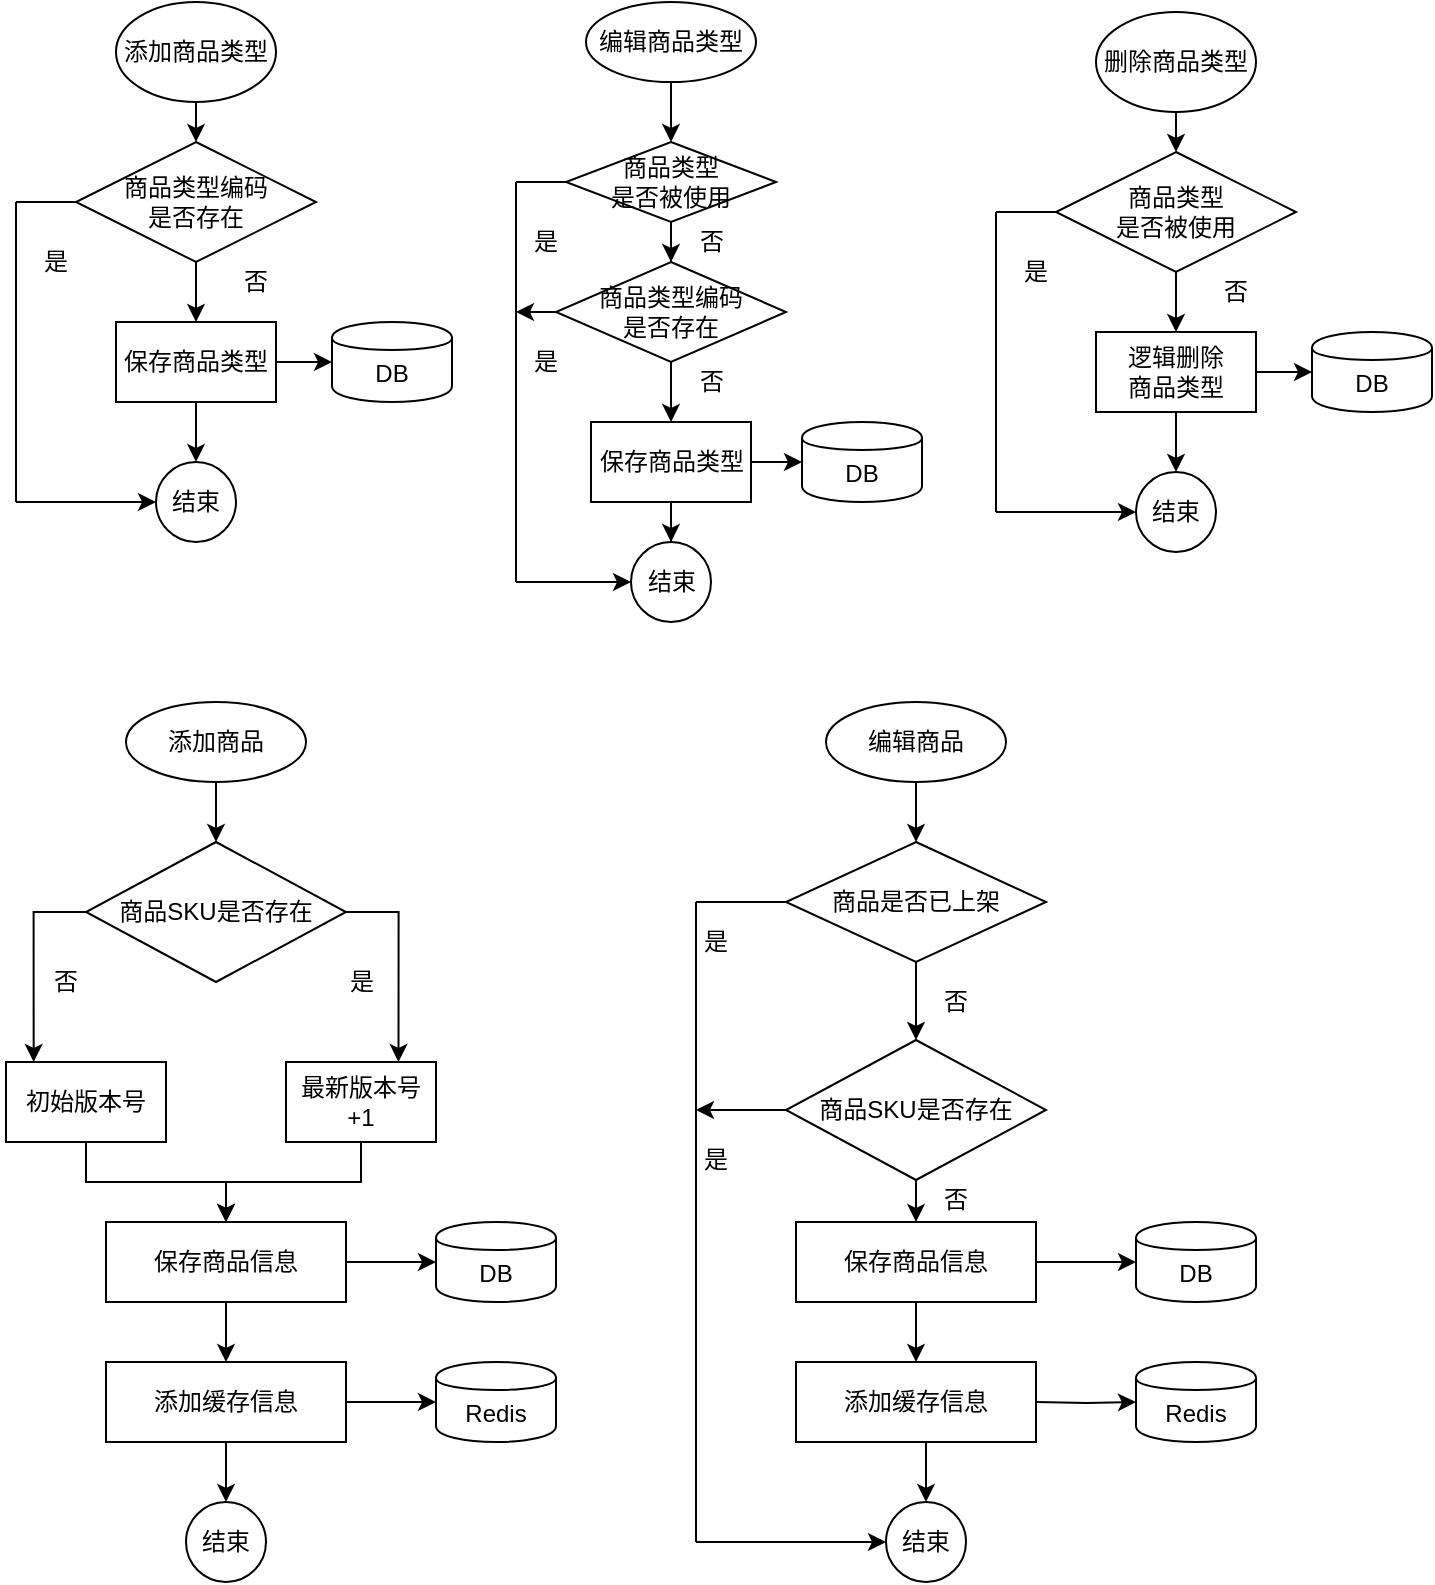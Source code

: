 <mxfile version="12.4.3" type="github" pages="1">
  <diagram id="3cYB_InZ-CpuRBHMG3al" name="Page-1">
    <mxGraphModel dx="868" dy="487" grid="1" gridSize="10" guides="1" tooltips="1" connect="1" arrows="1" fold="1" page="1" pageScale="1" pageWidth="827" pageHeight="1169" math="0" shadow="0">
      <root>
        <mxCell id="0"/>
        <mxCell id="1" parent="0"/>
        <mxCell id="PQt3_hAn9UpPP6wbzQMd-16" style="edgeStyle=orthogonalEdgeStyle;rounded=0;orthogonalLoop=1;jettySize=auto;html=1;entryX=0.5;entryY=0;entryDx=0;entryDy=0;" edge="1" parent="1" source="PQt3_hAn9UpPP6wbzQMd-3" target="PQt3_hAn9UpPP6wbzQMd-7">
          <mxGeometry relative="1" as="geometry"/>
        </mxCell>
        <mxCell id="PQt3_hAn9UpPP6wbzQMd-3" value="初始版本号" style="rounded=0;whiteSpace=wrap;html=1;" vertex="1" parent="1">
          <mxGeometry x="15" y="560" width="80" height="40" as="geometry"/>
        </mxCell>
        <mxCell id="PQt3_hAn9UpPP6wbzQMd-11" style="edgeStyle=orthogonalEdgeStyle;rounded=0;orthogonalLoop=1;jettySize=auto;html=1;exitX=0.5;exitY=1;exitDx=0;exitDy=0;entryX=0.5;entryY=0;entryDx=0;entryDy=0;" edge="1" parent="1" target="PQt3_hAn9UpPP6wbzQMd-5">
          <mxGeometry relative="1" as="geometry">
            <mxPoint x="120" y="420" as="sourcePoint"/>
          </mxGeometry>
        </mxCell>
        <mxCell id="PQt3_hAn9UpPP6wbzQMd-4" value="添加商品" style="ellipse;whiteSpace=wrap;html=1;" vertex="1" parent="1">
          <mxGeometry x="75" y="380" width="90" height="40" as="geometry"/>
        </mxCell>
        <mxCell id="PQt3_hAn9UpPP6wbzQMd-14" style="edgeStyle=orthogonalEdgeStyle;rounded=0;orthogonalLoop=1;jettySize=auto;html=1;exitX=0;exitY=0.5;exitDx=0;exitDy=0;entryX=0.173;entryY=0;entryDx=0;entryDy=0;entryPerimeter=0;" edge="1" parent="1" source="PQt3_hAn9UpPP6wbzQMd-5" target="PQt3_hAn9UpPP6wbzQMd-3">
          <mxGeometry relative="1" as="geometry"/>
        </mxCell>
        <mxCell id="PQt3_hAn9UpPP6wbzQMd-15" style="edgeStyle=orthogonalEdgeStyle;rounded=0;orthogonalLoop=1;jettySize=auto;html=1;exitX=1;exitY=0.5;exitDx=0;exitDy=0;entryX=0.75;entryY=0;entryDx=0;entryDy=0;" edge="1" parent="1" source="PQt3_hAn9UpPP6wbzQMd-5" target="PQt3_hAn9UpPP6wbzQMd-6">
          <mxGeometry relative="1" as="geometry"/>
        </mxCell>
        <mxCell id="PQt3_hAn9UpPP6wbzQMd-5" value="商品SKU是否存在" style="rhombus;whiteSpace=wrap;html=1;" vertex="1" parent="1">
          <mxGeometry x="55" y="450" width="130" height="70" as="geometry"/>
        </mxCell>
        <mxCell id="PQt3_hAn9UpPP6wbzQMd-17" style="edgeStyle=orthogonalEdgeStyle;rounded=0;orthogonalLoop=1;jettySize=auto;html=1;entryX=0.5;entryY=0;entryDx=0;entryDy=0;" edge="1" parent="1" source="PQt3_hAn9UpPP6wbzQMd-6" target="PQt3_hAn9UpPP6wbzQMd-7">
          <mxGeometry relative="1" as="geometry"/>
        </mxCell>
        <mxCell id="PQt3_hAn9UpPP6wbzQMd-6" value="最新版本号+1" style="rounded=0;whiteSpace=wrap;html=1;" vertex="1" parent="1">
          <mxGeometry x="155" y="560" width="75" height="40" as="geometry"/>
        </mxCell>
        <mxCell id="PQt3_hAn9UpPP6wbzQMd-20" style="edgeStyle=orthogonalEdgeStyle;rounded=0;orthogonalLoop=1;jettySize=auto;html=1;entryX=0;entryY=0.5;entryDx=0;entryDy=0;" edge="1" parent="1" source="PQt3_hAn9UpPP6wbzQMd-7" target="PQt3_hAn9UpPP6wbzQMd-18">
          <mxGeometry relative="1" as="geometry"/>
        </mxCell>
        <mxCell id="PQt3_hAn9UpPP6wbzQMd-22" style="edgeStyle=orthogonalEdgeStyle;rounded=0;orthogonalLoop=1;jettySize=auto;html=1;entryX=0.5;entryY=0;entryDx=0;entryDy=0;" edge="1" parent="1" source="PQt3_hAn9UpPP6wbzQMd-7" target="PQt3_hAn9UpPP6wbzQMd-8">
          <mxGeometry relative="1" as="geometry"/>
        </mxCell>
        <mxCell id="PQt3_hAn9UpPP6wbzQMd-7" value="保存商品信息" style="rounded=0;whiteSpace=wrap;html=1;" vertex="1" parent="1">
          <mxGeometry x="65" y="640" width="120" height="40" as="geometry"/>
        </mxCell>
        <mxCell id="PQt3_hAn9UpPP6wbzQMd-21" style="edgeStyle=orthogonalEdgeStyle;rounded=0;orthogonalLoop=1;jettySize=auto;html=1;entryX=0;entryY=0.5;entryDx=0;entryDy=0;" edge="1" parent="1" source="PQt3_hAn9UpPP6wbzQMd-8" target="PQt3_hAn9UpPP6wbzQMd-19">
          <mxGeometry relative="1" as="geometry"/>
        </mxCell>
        <mxCell id="PQt3_hAn9UpPP6wbzQMd-23" style="edgeStyle=orthogonalEdgeStyle;rounded=0;orthogonalLoop=1;jettySize=auto;html=1;entryX=0.5;entryY=0;entryDx=0;entryDy=0;" edge="1" parent="1" source="PQt3_hAn9UpPP6wbzQMd-8" target="PQt3_hAn9UpPP6wbzQMd-9">
          <mxGeometry relative="1" as="geometry"/>
        </mxCell>
        <mxCell id="PQt3_hAn9UpPP6wbzQMd-8" value="添加缓存信息" style="rounded=0;whiteSpace=wrap;html=1;" vertex="1" parent="1">
          <mxGeometry x="65" y="710" width="120" height="40" as="geometry"/>
        </mxCell>
        <mxCell id="PQt3_hAn9UpPP6wbzQMd-9" value="结束" style="ellipse;whiteSpace=wrap;html=1;aspect=fixed;" vertex="1" parent="1">
          <mxGeometry x="105" y="780" width="40" height="40" as="geometry"/>
        </mxCell>
        <mxCell id="PQt3_hAn9UpPP6wbzQMd-18" value="DB" style="shape=cylinder;whiteSpace=wrap;html=1;boundedLbl=1;backgroundOutline=1;" vertex="1" parent="1">
          <mxGeometry x="230" y="640" width="60" height="40" as="geometry"/>
        </mxCell>
        <mxCell id="PQt3_hAn9UpPP6wbzQMd-19" value="Redis" style="shape=cylinder;whiteSpace=wrap;html=1;boundedLbl=1;backgroundOutline=1;" vertex="1" parent="1">
          <mxGeometry x="230" y="710" width="60" height="40" as="geometry"/>
        </mxCell>
        <mxCell id="PQt3_hAn9UpPP6wbzQMd-38" style="edgeStyle=orthogonalEdgeStyle;rounded=0;orthogonalLoop=1;jettySize=auto;html=1;exitX=0.5;exitY=1;exitDx=0;exitDy=0;entryX=0.5;entryY=0;entryDx=0;entryDy=0;" edge="1" parent="1" source="PQt3_hAn9UpPP6wbzQMd-24" target="PQt3_hAn9UpPP6wbzQMd-25">
          <mxGeometry relative="1" as="geometry"/>
        </mxCell>
        <mxCell id="PQt3_hAn9UpPP6wbzQMd-24" value="添加商品类型" style="ellipse;whiteSpace=wrap;html=1;" vertex="1" parent="1">
          <mxGeometry x="70" y="30" width="80" height="50" as="geometry"/>
        </mxCell>
        <mxCell id="PQt3_hAn9UpPP6wbzQMd-39" style="edgeStyle=orthogonalEdgeStyle;rounded=0;orthogonalLoop=1;jettySize=auto;html=1;entryX=0.5;entryY=0;entryDx=0;entryDy=0;" edge="1" parent="1" source="PQt3_hAn9UpPP6wbzQMd-25" target="PQt3_hAn9UpPP6wbzQMd-28">
          <mxGeometry relative="1" as="geometry"/>
        </mxCell>
        <mxCell id="PQt3_hAn9UpPP6wbzQMd-25" value="商品类型编码&lt;br&gt;是否存在" style="rhombus;whiteSpace=wrap;html=1;" vertex="1" parent="1">
          <mxGeometry x="50" y="100" width="120" height="60" as="geometry"/>
        </mxCell>
        <mxCell id="PQt3_hAn9UpPP6wbzQMd-26" value="否" style="text;html=1;strokeColor=none;fillColor=none;align=center;verticalAlign=middle;whiteSpace=wrap;rounded=0;" vertex="1" parent="1">
          <mxGeometry x="25" y="510" width="40" height="20" as="geometry"/>
        </mxCell>
        <mxCell id="PQt3_hAn9UpPP6wbzQMd-27" value="是" style="text;html=1;strokeColor=none;fillColor=none;align=center;verticalAlign=middle;whiteSpace=wrap;rounded=0;" vertex="1" parent="1">
          <mxGeometry x="173" y="510" width="40" height="20" as="geometry"/>
        </mxCell>
        <mxCell id="PQt3_hAn9UpPP6wbzQMd-40" style="edgeStyle=orthogonalEdgeStyle;rounded=0;orthogonalLoop=1;jettySize=auto;html=1;entryX=0.5;entryY=0;entryDx=0;entryDy=0;" edge="1" parent="1" source="PQt3_hAn9UpPP6wbzQMd-28" target="PQt3_hAn9UpPP6wbzQMd-30">
          <mxGeometry relative="1" as="geometry"/>
        </mxCell>
        <mxCell id="PQt3_hAn9UpPP6wbzQMd-50" style="edgeStyle=orthogonalEdgeStyle;rounded=0;orthogonalLoop=1;jettySize=auto;html=1;entryX=0;entryY=0.5;entryDx=0;entryDy=0;" edge="1" parent="1" source="PQt3_hAn9UpPP6wbzQMd-28" target="PQt3_hAn9UpPP6wbzQMd-29">
          <mxGeometry relative="1" as="geometry"/>
        </mxCell>
        <mxCell id="PQt3_hAn9UpPP6wbzQMd-28" value="保存商品类型" style="rounded=0;whiteSpace=wrap;html=1;" vertex="1" parent="1">
          <mxGeometry x="70" y="190" width="80" height="40" as="geometry"/>
        </mxCell>
        <mxCell id="PQt3_hAn9UpPP6wbzQMd-29" value="DB" style="shape=cylinder;whiteSpace=wrap;html=1;boundedLbl=1;backgroundOutline=1;" vertex="1" parent="1">
          <mxGeometry x="178" y="190" width="60" height="40" as="geometry"/>
        </mxCell>
        <mxCell id="PQt3_hAn9UpPP6wbzQMd-30" value="结束" style="ellipse;whiteSpace=wrap;html=1;aspect=fixed;" vertex="1" parent="1">
          <mxGeometry x="90" y="260" width="40" height="40" as="geometry"/>
        </mxCell>
        <mxCell id="PQt3_hAn9UpPP6wbzQMd-58" style="edgeStyle=orthogonalEdgeStyle;rounded=0;orthogonalLoop=1;jettySize=auto;html=1;entryX=0.5;entryY=0;entryDx=0;entryDy=0;" edge="1" parent="1" source="PQt3_hAn9UpPP6wbzQMd-31" target="PQt3_hAn9UpPP6wbzQMd-32">
          <mxGeometry relative="1" as="geometry"/>
        </mxCell>
        <mxCell id="PQt3_hAn9UpPP6wbzQMd-31" value="编辑商品类型" style="ellipse;whiteSpace=wrap;html=1;" vertex="1" parent="1">
          <mxGeometry x="305" y="30" width="85" height="40" as="geometry"/>
        </mxCell>
        <mxCell id="PQt3_hAn9UpPP6wbzQMd-59" style="edgeStyle=orthogonalEdgeStyle;rounded=0;orthogonalLoop=1;jettySize=auto;html=1;" edge="1" parent="1" source="PQt3_hAn9UpPP6wbzQMd-32" target="PQt3_hAn9UpPP6wbzQMd-51">
          <mxGeometry relative="1" as="geometry"/>
        </mxCell>
        <mxCell id="PQt3_hAn9UpPP6wbzQMd-32" value="商品类型&lt;br&gt;是否被使用" style="rhombus;whiteSpace=wrap;html=1;" vertex="1" parent="1">
          <mxGeometry x="295" y="100" width="105" height="40" as="geometry"/>
        </mxCell>
        <mxCell id="PQt3_hAn9UpPP6wbzQMd-42" value="" style="endArrow=none;html=1;" edge="1" parent="1">
          <mxGeometry width="50" height="50" relative="1" as="geometry">
            <mxPoint x="20" y="130" as="sourcePoint"/>
            <mxPoint x="50" y="130" as="targetPoint"/>
          </mxGeometry>
        </mxCell>
        <mxCell id="PQt3_hAn9UpPP6wbzQMd-43" value="" style="endArrow=none;html=1;" edge="1" parent="1">
          <mxGeometry width="50" height="50" relative="1" as="geometry">
            <mxPoint x="20" y="280" as="sourcePoint"/>
            <mxPoint x="20" y="130" as="targetPoint"/>
          </mxGeometry>
        </mxCell>
        <mxCell id="PQt3_hAn9UpPP6wbzQMd-45" value="" style="endArrow=classic;html=1;entryX=0;entryY=0.5;entryDx=0;entryDy=0;" edge="1" parent="1" target="PQt3_hAn9UpPP6wbzQMd-30">
          <mxGeometry width="50" height="50" relative="1" as="geometry">
            <mxPoint x="20" y="280" as="sourcePoint"/>
            <mxPoint x="90" y="290" as="targetPoint"/>
          </mxGeometry>
        </mxCell>
        <mxCell id="PQt3_hAn9UpPP6wbzQMd-48" value="是" style="text;html=1;strokeColor=none;fillColor=none;align=center;verticalAlign=middle;whiteSpace=wrap;rounded=0;" vertex="1" parent="1">
          <mxGeometry x="20" y="150" width="40" height="20" as="geometry"/>
        </mxCell>
        <mxCell id="PQt3_hAn9UpPP6wbzQMd-49" value="否" style="text;html=1;strokeColor=none;fillColor=none;align=center;verticalAlign=middle;whiteSpace=wrap;rounded=0;" vertex="1" parent="1">
          <mxGeometry x="120" y="160" width="40" height="20" as="geometry"/>
        </mxCell>
        <mxCell id="PQt3_hAn9UpPP6wbzQMd-63" style="edgeStyle=orthogonalEdgeStyle;rounded=0;orthogonalLoop=1;jettySize=auto;html=1;entryX=0.5;entryY=0;entryDx=0;entryDy=0;" edge="1" parent="1" source="PQt3_hAn9UpPP6wbzQMd-51" target="PQt3_hAn9UpPP6wbzQMd-54">
          <mxGeometry relative="1" as="geometry"/>
        </mxCell>
        <mxCell id="PQt3_hAn9UpPP6wbzQMd-51" value="商品类型编码&lt;br&gt;是否存在" style="rhombus;whiteSpace=wrap;html=1;" vertex="1" parent="1">
          <mxGeometry x="290" y="160" width="115" height="50" as="geometry"/>
        </mxCell>
        <mxCell id="PQt3_hAn9UpPP6wbzQMd-64" style="edgeStyle=orthogonalEdgeStyle;rounded=0;orthogonalLoop=1;jettySize=auto;html=1;entryX=0;entryY=0.5;entryDx=0;entryDy=0;" edge="1" parent="1" source="PQt3_hAn9UpPP6wbzQMd-54" target="PQt3_hAn9UpPP6wbzQMd-55">
          <mxGeometry relative="1" as="geometry"/>
        </mxCell>
        <mxCell id="PQt3_hAn9UpPP6wbzQMd-65" style="edgeStyle=orthogonalEdgeStyle;rounded=0;orthogonalLoop=1;jettySize=auto;html=1;entryX=0.5;entryY=0;entryDx=0;entryDy=0;" edge="1" parent="1" source="PQt3_hAn9UpPP6wbzQMd-54" target="PQt3_hAn9UpPP6wbzQMd-56">
          <mxGeometry relative="1" as="geometry"/>
        </mxCell>
        <mxCell id="PQt3_hAn9UpPP6wbzQMd-54" value="保存商品类型" style="rounded=0;whiteSpace=wrap;html=1;" vertex="1" parent="1">
          <mxGeometry x="307.5" y="240" width="80" height="40" as="geometry"/>
        </mxCell>
        <mxCell id="PQt3_hAn9UpPP6wbzQMd-55" value="DB" style="shape=cylinder;whiteSpace=wrap;html=1;boundedLbl=1;backgroundOutline=1;" vertex="1" parent="1">
          <mxGeometry x="413" y="240" width="60" height="40" as="geometry"/>
        </mxCell>
        <mxCell id="PQt3_hAn9UpPP6wbzQMd-56" value="结束" style="ellipse;whiteSpace=wrap;html=1;aspect=fixed;" vertex="1" parent="1">
          <mxGeometry x="327.5" y="300" width="40" height="40" as="geometry"/>
        </mxCell>
        <mxCell id="PQt3_hAn9UpPP6wbzQMd-68" value="" style="endArrow=none;html=1;entryX=0;entryY=0.5;entryDx=0;entryDy=0;" edge="1" parent="1" target="PQt3_hAn9UpPP6wbzQMd-32">
          <mxGeometry width="50" height="50" relative="1" as="geometry">
            <mxPoint x="270" y="120" as="sourcePoint"/>
            <mxPoint x="300" y="110" as="targetPoint"/>
          </mxGeometry>
        </mxCell>
        <mxCell id="PQt3_hAn9UpPP6wbzQMd-69" value="" style="endArrow=none;html=1;" edge="1" parent="1">
          <mxGeometry width="50" height="50" relative="1" as="geometry">
            <mxPoint x="270" y="320" as="sourcePoint"/>
            <mxPoint x="270" y="120" as="targetPoint"/>
          </mxGeometry>
        </mxCell>
        <mxCell id="PQt3_hAn9UpPP6wbzQMd-70" value="" style="endArrow=classic;html=1;entryX=0;entryY=0.5;entryDx=0;entryDy=0;" edge="1" parent="1" target="PQt3_hAn9UpPP6wbzQMd-56">
          <mxGeometry width="50" height="50" relative="1" as="geometry">
            <mxPoint x="270" y="320" as="sourcePoint"/>
            <mxPoint x="300" y="350" as="targetPoint"/>
          </mxGeometry>
        </mxCell>
        <mxCell id="PQt3_hAn9UpPP6wbzQMd-71" value="是" style="text;html=1;strokeColor=none;fillColor=none;align=center;verticalAlign=middle;whiteSpace=wrap;rounded=0;" vertex="1" parent="1">
          <mxGeometry x="265" y="140" width="40" height="20" as="geometry"/>
        </mxCell>
        <mxCell id="PQt3_hAn9UpPP6wbzQMd-72" value="" style="endArrow=classic;html=1;exitX=0;exitY=0.5;exitDx=0;exitDy=0;" edge="1" parent="1" source="PQt3_hAn9UpPP6wbzQMd-51">
          <mxGeometry width="50" height="50" relative="1" as="geometry">
            <mxPoint x="210" y="340" as="sourcePoint"/>
            <mxPoint x="270" y="185" as="targetPoint"/>
          </mxGeometry>
        </mxCell>
        <mxCell id="PQt3_hAn9UpPP6wbzQMd-73" value="是" style="text;html=1;strokeColor=none;fillColor=none;align=center;verticalAlign=middle;whiteSpace=wrap;rounded=0;" vertex="1" parent="1">
          <mxGeometry x="265" y="200" width="40" height="20" as="geometry"/>
        </mxCell>
        <mxCell id="PQt3_hAn9UpPP6wbzQMd-74" value="否" style="text;html=1;strokeColor=none;fillColor=none;align=center;verticalAlign=middle;whiteSpace=wrap;rounded=0;" vertex="1" parent="1">
          <mxGeometry x="347.5" y="140" width="40" height="20" as="geometry"/>
        </mxCell>
        <mxCell id="PQt3_hAn9UpPP6wbzQMd-75" value="否" style="text;html=1;strokeColor=none;fillColor=none;align=center;verticalAlign=middle;whiteSpace=wrap;rounded=0;" vertex="1" parent="1">
          <mxGeometry x="347.5" y="210" width="40" height="20" as="geometry"/>
        </mxCell>
        <mxCell id="PQt3_hAn9UpPP6wbzQMd-76" style="edgeStyle=orthogonalEdgeStyle;rounded=0;orthogonalLoop=1;jettySize=auto;html=1;exitX=0.5;exitY=1;exitDx=0;exitDy=0;entryX=0.5;entryY=0;entryDx=0;entryDy=0;" edge="1" parent="1" source="PQt3_hAn9UpPP6wbzQMd-77" target="PQt3_hAn9UpPP6wbzQMd-79">
          <mxGeometry relative="1" as="geometry"/>
        </mxCell>
        <mxCell id="PQt3_hAn9UpPP6wbzQMd-77" value="删除商品类型" style="ellipse;whiteSpace=wrap;html=1;" vertex="1" parent="1">
          <mxGeometry x="560" y="35" width="80" height="50" as="geometry"/>
        </mxCell>
        <mxCell id="PQt3_hAn9UpPP6wbzQMd-78" style="edgeStyle=orthogonalEdgeStyle;rounded=0;orthogonalLoop=1;jettySize=auto;html=1;entryX=0.5;entryY=0;entryDx=0;entryDy=0;" edge="1" parent="1" source="PQt3_hAn9UpPP6wbzQMd-79" target="PQt3_hAn9UpPP6wbzQMd-82">
          <mxGeometry relative="1" as="geometry"/>
        </mxCell>
        <mxCell id="PQt3_hAn9UpPP6wbzQMd-79" value="商品类型&lt;br&gt;是否被使用" style="rhombus;whiteSpace=wrap;html=1;" vertex="1" parent="1">
          <mxGeometry x="540" y="105" width="120" height="60" as="geometry"/>
        </mxCell>
        <mxCell id="PQt3_hAn9UpPP6wbzQMd-80" style="edgeStyle=orthogonalEdgeStyle;rounded=0;orthogonalLoop=1;jettySize=auto;html=1;entryX=0.5;entryY=0;entryDx=0;entryDy=0;" edge="1" parent="1" source="PQt3_hAn9UpPP6wbzQMd-82" target="PQt3_hAn9UpPP6wbzQMd-84">
          <mxGeometry relative="1" as="geometry"/>
        </mxCell>
        <mxCell id="PQt3_hAn9UpPP6wbzQMd-81" style="edgeStyle=orthogonalEdgeStyle;rounded=0;orthogonalLoop=1;jettySize=auto;html=1;entryX=0;entryY=0.5;entryDx=0;entryDy=0;" edge="1" parent="1" source="PQt3_hAn9UpPP6wbzQMd-82" target="PQt3_hAn9UpPP6wbzQMd-83">
          <mxGeometry relative="1" as="geometry"/>
        </mxCell>
        <mxCell id="PQt3_hAn9UpPP6wbzQMd-82" value="逻辑删除&lt;br&gt;商品类型" style="rounded=0;whiteSpace=wrap;html=1;" vertex="1" parent="1">
          <mxGeometry x="560" y="195" width="80" height="40" as="geometry"/>
        </mxCell>
        <mxCell id="PQt3_hAn9UpPP6wbzQMd-83" value="DB" style="shape=cylinder;whiteSpace=wrap;html=1;boundedLbl=1;backgroundOutline=1;" vertex="1" parent="1">
          <mxGeometry x="668" y="195" width="60" height="40" as="geometry"/>
        </mxCell>
        <mxCell id="PQt3_hAn9UpPP6wbzQMd-84" value="结束" style="ellipse;whiteSpace=wrap;html=1;aspect=fixed;" vertex="1" parent="1">
          <mxGeometry x="580" y="265" width="40" height="40" as="geometry"/>
        </mxCell>
        <mxCell id="PQt3_hAn9UpPP6wbzQMd-85" value="" style="endArrow=none;html=1;" edge="1" parent="1">
          <mxGeometry width="50" height="50" relative="1" as="geometry">
            <mxPoint x="510" y="135" as="sourcePoint"/>
            <mxPoint x="540" y="135" as="targetPoint"/>
          </mxGeometry>
        </mxCell>
        <mxCell id="PQt3_hAn9UpPP6wbzQMd-86" value="" style="endArrow=none;html=1;" edge="1" parent="1">
          <mxGeometry width="50" height="50" relative="1" as="geometry">
            <mxPoint x="510" y="285" as="sourcePoint"/>
            <mxPoint x="510" y="135" as="targetPoint"/>
          </mxGeometry>
        </mxCell>
        <mxCell id="PQt3_hAn9UpPP6wbzQMd-87" value="" style="endArrow=classic;html=1;entryX=0;entryY=0.5;entryDx=0;entryDy=0;" edge="1" parent="1" target="PQt3_hAn9UpPP6wbzQMd-84">
          <mxGeometry width="50" height="50" relative="1" as="geometry">
            <mxPoint x="510" y="285" as="sourcePoint"/>
            <mxPoint x="580" y="295" as="targetPoint"/>
          </mxGeometry>
        </mxCell>
        <mxCell id="PQt3_hAn9UpPP6wbzQMd-88" value="是" style="text;html=1;strokeColor=none;fillColor=none;align=center;verticalAlign=middle;whiteSpace=wrap;rounded=0;" vertex="1" parent="1">
          <mxGeometry x="510" y="155" width="40" height="20" as="geometry"/>
        </mxCell>
        <mxCell id="PQt3_hAn9UpPP6wbzQMd-89" value="否" style="text;html=1;strokeColor=none;fillColor=none;align=center;verticalAlign=middle;whiteSpace=wrap;rounded=0;" vertex="1" parent="1">
          <mxGeometry x="610" y="165" width="40" height="20" as="geometry"/>
        </mxCell>
        <mxCell id="PQt3_hAn9UpPP6wbzQMd-111" style="edgeStyle=orthogonalEdgeStyle;rounded=0;orthogonalLoop=1;jettySize=auto;html=1;exitX=0.5;exitY=1;exitDx=0;exitDy=0;entryX=0.5;entryY=0;entryDx=0;entryDy=0;" edge="1" parent="1" target="PQt3_hAn9UpPP6wbzQMd-115">
          <mxGeometry relative="1" as="geometry">
            <mxPoint x="470" y="420" as="sourcePoint"/>
          </mxGeometry>
        </mxCell>
        <mxCell id="PQt3_hAn9UpPP6wbzQMd-112" value="编辑商品" style="ellipse;whiteSpace=wrap;html=1;" vertex="1" parent="1">
          <mxGeometry x="425" y="380" width="90" height="40" as="geometry"/>
        </mxCell>
        <mxCell id="PQt3_hAn9UpPP6wbzQMd-134" style="edgeStyle=orthogonalEdgeStyle;rounded=0;orthogonalLoop=1;jettySize=auto;html=1;exitX=0.5;exitY=1;exitDx=0;exitDy=0;entryX=0.5;entryY=0;entryDx=0;entryDy=0;" edge="1" parent="1" source="PQt3_hAn9UpPP6wbzQMd-115" target="PQt3_hAn9UpPP6wbzQMd-131">
          <mxGeometry relative="1" as="geometry"/>
        </mxCell>
        <mxCell id="PQt3_hAn9UpPP6wbzQMd-115" value="商品是否已上架" style="rhombus;whiteSpace=wrap;html=1;" vertex="1" parent="1">
          <mxGeometry x="405" y="450" width="130" height="60" as="geometry"/>
        </mxCell>
        <mxCell id="PQt3_hAn9UpPP6wbzQMd-121" style="edgeStyle=orthogonalEdgeStyle;rounded=0;orthogonalLoop=1;jettySize=auto;html=1;entryX=0;entryY=0.5;entryDx=0;entryDy=0;" edge="1" parent="1" target="PQt3_hAn9UpPP6wbzQMd-126">
          <mxGeometry relative="1" as="geometry">
            <mxPoint x="530" y="730" as="sourcePoint"/>
          </mxGeometry>
        </mxCell>
        <mxCell id="PQt3_hAn9UpPP6wbzQMd-122" style="edgeStyle=orthogonalEdgeStyle;rounded=0;orthogonalLoop=1;jettySize=auto;html=1;entryX=0.5;entryY=0;entryDx=0;entryDy=0;" edge="1" parent="1" target="PQt3_hAn9UpPP6wbzQMd-124">
          <mxGeometry relative="1" as="geometry">
            <mxPoint x="475" y="750" as="sourcePoint"/>
          </mxGeometry>
        </mxCell>
        <mxCell id="PQt3_hAn9UpPP6wbzQMd-124" value="结束" style="ellipse;whiteSpace=wrap;html=1;aspect=fixed;" vertex="1" parent="1">
          <mxGeometry x="455" y="780" width="40" height="40" as="geometry"/>
        </mxCell>
        <mxCell id="PQt3_hAn9UpPP6wbzQMd-125" value="DB" style="shape=cylinder;whiteSpace=wrap;html=1;boundedLbl=1;backgroundOutline=1;" vertex="1" parent="1">
          <mxGeometry x="580" y="640" width="60" height="40" as="geometry"/>
        </mxCell>
        <mxCell id="PQt3_hAn9UpPP6wbzQMd-126" value="Redis" style="shape=cylinder;whiteSpace=wrap;html=1;boundedLbl=1;backgroundOutline=1;" vertex="1" parent="1">
          <mxGeometry x="580" y="710" width="60" height="40" as="geometry"/>
        </mxCell>
        <mxCell id="PQt3_hAn9UpPP6wbzQMd-127" value="否" style="text;html=1;strokeColor=none;fillColor=none;align=center;verticalAlign=middle;whiteSpace=wrap;rounded=0;" vertex="1" parent="1">
          <mxGeometry x="470" y="520" width="40" height="20" as="geometry"/>
        </mxCell>
        <mxCell id="PQt3_hAn9UpPP6wbzQMd-128" value="是" style="text;html=1;strokeColor=none;fillColor=none;align=center;verticalAlign=middle;whiteSpace=wrap;rounded=0;" vertex="1" parent="1">
          <mxGeometry x="350" y="490" width="40" height="20" as="geometry"/>
        </mxCell>
        <mxCell id="PQt3_hAn9UpPP6wbzQMd-136" style="edgeStyle=orthogonalEdgeStyle;rounded=0;orthogonalLoop=1;jettySize=auto;html=1;entryX=0.5;entryY=0;entryDx=0;entryDy=0;" edge="1" parent="1" source="PQt3_hAn9UpPP6wbzQMd-131" target="PQt3_hAn9UpPP6wbzQMd-132">
          <mxGeometry relative="1" as="geometry"/>
        </mxCell>
        <mxCell id="PQt3_hAn9UpPP6wbzQMd-131" value="商品SKU是否存在" style="rhombus;whiteSpace=wrap;html=1;" vertex="1" parent="1">
          <mxGeometry x="405" y="549" width="130" height="70" as="geometry"/>
        </mxCell>
        <mxCell id="PQt3_hAn9UpPP6wbzQMd-138" style="edgeStyle=orthogonalEdgeStyle;rounded=0;orthogonalLoop=1;jettySize=auto;html=1;entryX=0.5;entryY=0;entryDx=0;entryDy=0;" edge="1" parent="1" source="PQt3_hAn9UpPP6wbzQMd-132" target="PQt3_hAn9UpPP6wbzQMd-133">
          <mxGeometry relative="1" as="geometry"/>
        </mxCell>
        <mxCell id="PQt3_hAn9UpPP6wbzQMd-139" style="edgeStyle=orthogonalEdgeStyle;rounded=0;orthogonalLoop=1;jettySize=auto;html=1;entryX=0;entryY=0.5;entryDx=0;entryDy=0;" edge="1" parent="1" source="PQt3_hAn9UpPP6wbzQMd-132" target="PQt3_hAn9UpPP6wbzQMd-125">
          <mxGeometry relative="1" as="geometry"/>
        </mxCell>
        <mxCell id="PQt3_hAn9UpPP6wbzQMd-132" value="保存商品信息" style="rounded=0;whiteSpace=wrap;html=1;" vertex="1" parent="1">
          <mxGeometry x="410" y="640" width="120" height="40" as="geometry"/>
        </mxCell>
        <mxCell id="PQt3_hAn9UpPP6wbzQMd-133" value="添加缓存信息" style="rounded=0;whiteSpace=wrap;html=1;" vertex="1" parent="1">
          <mxGeometry x="410" y="710" width="120" height="40" as="geometry"/>
        </mxCell>
        <mxCell id="PQt3_hAn9UpPP6wbzQMd-141" value="" style="endArrow=none;html=1;" edge="1" parent="1">
          <mxGeometry width="50" height="50" relative="1" as="geometry">
            <mxPoint x="360" y="800" as="sourcePoint"/>
            <mxPoint x="360" y="480" as="targetPoint"/>
          </mxGeometry>
        </mxCell>
        <mxCell id="PQt3_hAn9UpPP6wbzQMd-142" value="" style="endArrow=none;html=1;entryX=0;entryY=0.5;entryDx=0;entryDy=0;" edge="1" parent="1" target="PQt3_hAn9UpPP6wbzQMd-115">
          <mxGeometry width="50" height="50" relative="1" as="geometry">
            <mxPoint x="360" y="480" as="sourcePoint"/>
            <mxPoint x="397.5" y="440" as="targetPoint"/>
          </mxGeometry>
        </mxCell>
        <mxCell id="PQt3_hAn9UpPP6wbzQMd-143" value="" style="endArrow=classic;html=1;entryX=0;entryY=0.5;entryDx=0;entryDy=0;" edge="1" parent="1" target="PQt3_hAn9UpPP6wbzQMd-124">
          <mxGeometry width="50" height="50" relative="1" as="geometry">
            <mxPoint x="360" y="800" as="sourcePoint"/>
            <mxPoint x="390" y="830" as="targetPoint"/>
          </mxGeometry>
        </mxCell>
        <mxCell id="PQt3_hAn9UpPP6wbzQMd-144" value="" style="endArrow=classic;html=1;exitX=0;exitY=0.5;exitDx=0;exitDy=0;" edge="1" parent="1" source="PQt3_hAn9UpPP6wbzQMd-131">
          <mxGeometry width="50" height="50" relative="1" as="geometry">
            <mxPoint x="400" y="580" as="sourcePoint"/>
            <mxPoint x="360" y="584" as="targetPoint"/>
          </mxGeometry>
        </mxCell>
        <mxCell id="PQt3_hAn9UpPP6wbzQMd-145" value="是" style="text;html=1;strokeColor=none;fillColor=none;align=center;verticalAlign=middle;whiteSpace=wrap;rounded=0;" vertex="1" parent="1">
          <mxGeometry x="350" y="599" width="40" height="20" as="geometry"/>
        </mxCell>
        <mxCell id="PQt3_hAn9UpPP6wbzQMd-146" value="否" style="text;html=1;strokeColor=none;fillColor=none;align=center;verticalAlign=middle;whiteSpace=wrap;rounded=0;" vertex="1" parent="1">
          <mxGeometry x="470" y="619" width="40" height="20" as="geometry"/>
        </mxCell>
      </root>
    </mxGraphModel>
  </diagram>
</mxfile>
